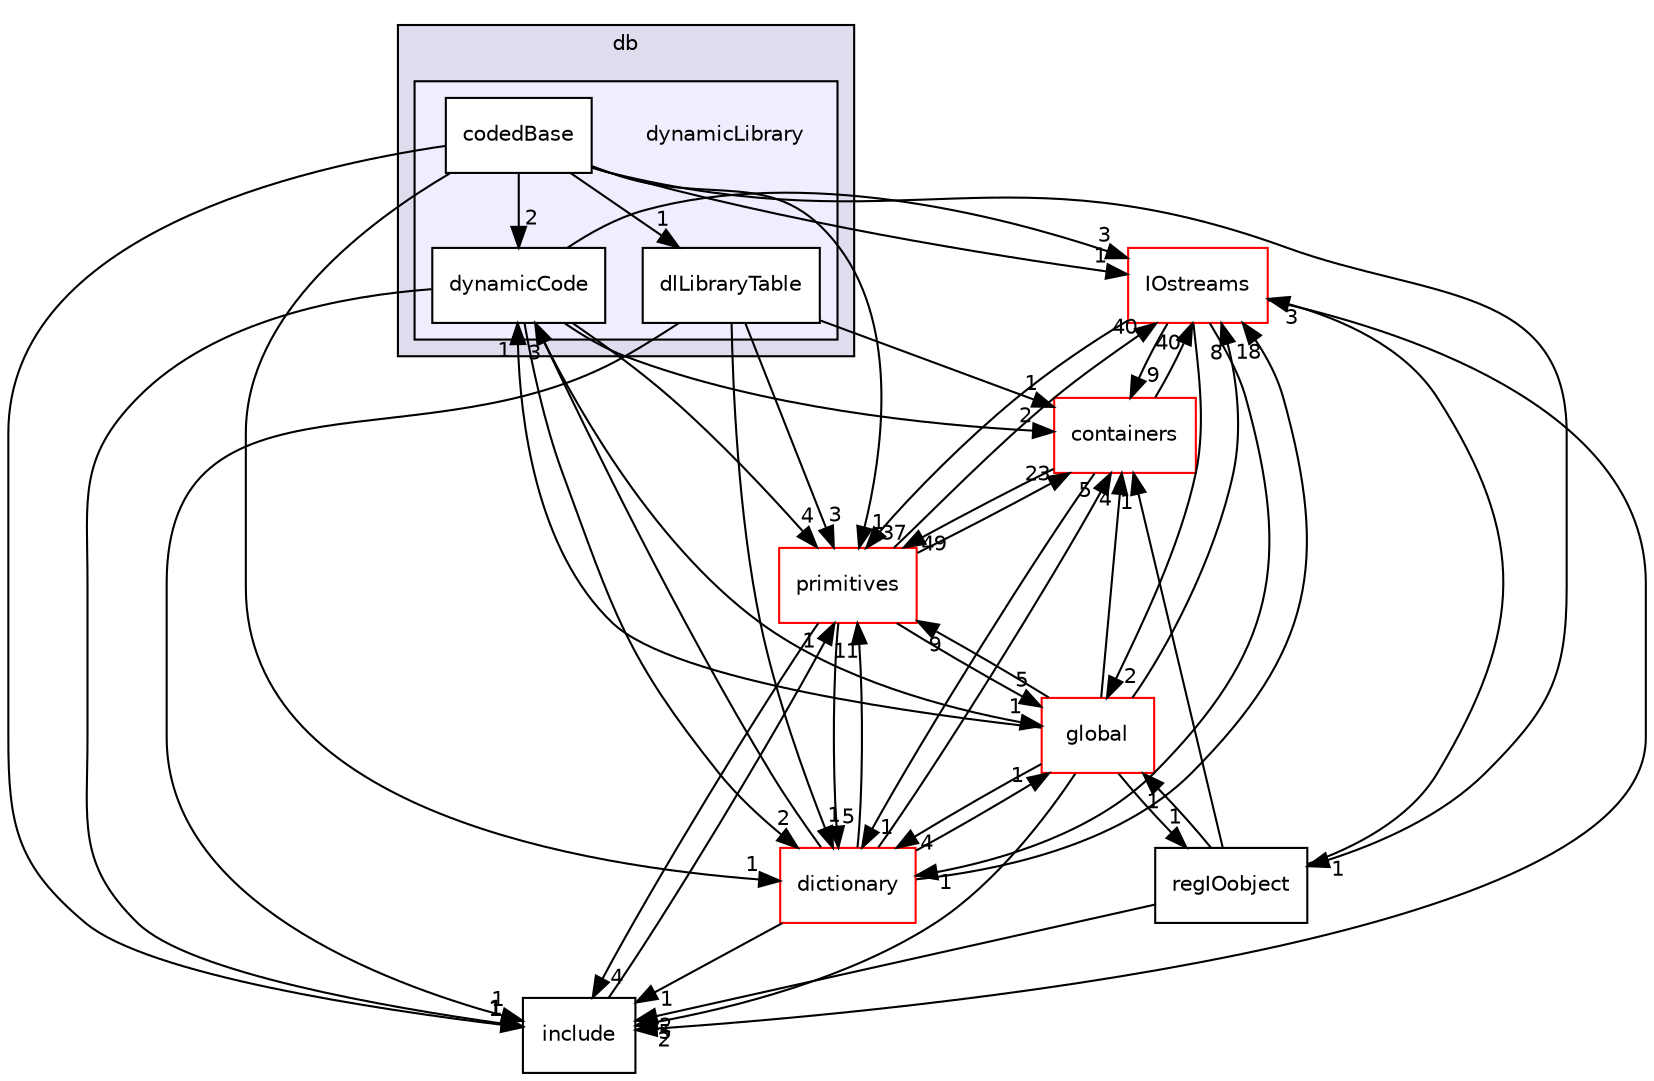 digraph "src/OpenFOAM/db/dynamicLibrary" {
  bgcolor=transparent;
  compound=true
  node [ fontsize="10", fontname="Helvetica"];
  edge [ labelfontsize="10", labelfontname="Helvetica"];
  subgraph clusterdir_63c634f7a7cfd679ac26c67fb30fc32f {
    graph [ bgcolor="#ddddee", pencolor="black", label="db" fontname="Helvetica", fontsize="10", URL="dir_63c634f7a7cfd679ac26c67fb30fc32f.html"]
  subgraph clusterdir_65d267bb6b65740acaf7d5fe4aebd101 {
    graph [ bgcolor="#eeeeff", pencolor="black", label="" URL="dir_65d267bb6b65740acaf7d5fe4aebd101.html"];
    dir_65d267bb6b65740acaf7d5fe4aebd101 [shape=plaintext label="dynamicLibrary"];
    dir_8131d22c2ee89ed2188ef269fb56d56a [shape=box label="codedBase" color="black" fillcolor="white" style="filled" URL="dir_8131d22c2ee89ed2188ef269fb56d56a.html"];
    dir_31c5953c92ca8ed254d4fe00d3dc943f [shape=box label="dlLibraryTable" color="black" fillcolor="white" style="filled" URL="dir_31c5953c92ca8ed254d4fe00d3dc943f.html"];
    dir_0cfbbdb7fd86cbd258f1b57a5fc22be8 [shape=box label="dynamicCode" color="black" fillcolor="white" style="filled" URL="dir_0cfbbdb7fd86cbd258f1b57a5fc22be8.html"];
  }
  }
  dir_19d0872053bde092be81d7fe3f56cbf7 [shape=box label="containers" color="red" URL="dir_19d0872053bde092be81d7fe3f56cbf7.html"];
  dir_466e4f5b4cc1582939ab4ceba36098d8 [shape=box label="IOstreams" color="red" URL="dir_466e4f5b4cc1582939ab4ceba36098d8.html"];
  dir_43e4f3d5f4ba74ef6e29186317ac2bae [shape=box label="dictionary" color="red" URL="dir_43e4f3d5f4ba74ef6e29186317ac2bae.html"];
  dir_8583492183f4d27c76555f8f333dd07b [shape=box label="global" color="red" URL="dir_8583492183f4d27c76555f8f333dd07b.html"];
  dir_3e50f45338116b169052b428016851aa [shape=box label="primitives" color="red" URL="dir_3e50f45338116b169052b428016851aa.html"];
  dir_bb2890f68b7fdb7b322b02b8256df6db [shape=box label="regIOobject" URL="dir_bb2890f68b7fdb7b322b02b8256df6db.html"];
  dir_e954e9f5966bc1c681a414ec8bd0ee15 [shape=box label="include" URL="dir_e954e9f5966bc1c681a414ec8bd0ee15.html"];
  dir_19d0872053bde092be81d7fe3f56cbf7->dir_466e4f5b4cc1582939ab4ceba36098d8 [headlabel="40", labeldistance=1.5 headhref="dir_001934_002025.html"];
  dir_19d0872053bde092be81d7fe3f56cbf7->dir_43e4f3d5f4ba74ef6e29186317ac2bae [headlabel="1", labeldistance=1.5 headhref="dir_001934_001988.html"];
  dir_19d0872053bde092be81d7fe3f56cbf7->dir_3e50f45338116b169052b428016851aa [headlabel="49", labeldistance=1.5 headhref="dir_001934_002358.html"];
  dir_466e4f5b4cc1582939ab4ceba36098d8->dir_19d0872053bde092be81d7fe3f56cbf7 [headlabel="9", labeldistance=1.5 headhref="dir_002025_001934.html"];
  dir_466e4f5b4cc1582939ab4ceba36098d8->dir_43e4f3d5f4ba74ef6e29186317ac2bae [headlabel="1", labeldistance=1.5 headhref="dir_002025_001988.html"];
  dir_466e4f5b4cc1582939ab4ceba36098d8->dir_8583492183f4d27c76555f8f333dd07b [headlabel="2", labeldistance=1.5 headhref="dir_002025_002130.html"];
  dir_466e4f5b4cc1582939ab4ceba36098d8->dir_3e50f45338116b169052b428016851aa [headlabel="37", labeldistance=1.5 headhref="dir_002025_002358.html"];
  dir_466e4f5b4cc1582939ab4ceba36098d8->dir_e954e9f5966bc1c681a414ec8bd0ee15 [headlabel="2", labeldistance=1.5 headhref="dir_002025_002152.html"];
  dir_8131d22c2ee89ed2188ef269fb56d56a->dir_466e4f5b4cc1582939ab4ceba36098d8 [headlabel="1", labeldistance=1.5 headhref="dir_002003_002025.html"];
  dir_8131d22c2ee89ed2188ef269fb56d56a->dir_43e4f3d5f4ba74ef6e29186317ac2bae [headlabel="1", labeldistance=1.5 headhref="dir_002003_001988.html"];
  dir_8131d22c2ee89ed2188ef269fb56d56a->dir_0cfbbdb7fd86cbd258f1b57a5fc22be8 [headlabel="2", labeldistance=1.5 headhref="dir_002003_002005.html"];
  dir_8131d22c2ee89ed2188ef269fb56d56a->dir_3e50f45338116b169052b428016851aa [headlabel="1", labeldistance=1.5 headhref="dir_002003_002358.html"];
  dir_8131d22c2ee89ed2188ef269fb56d56a->dir_bb2890f68b7fdb7b322b02b8256df6db [headlabel="1", labeldistance=1.5 headhref="dir_002003_002039.html"];
  dir_8131d22c2ee89ed2188ef269fb56d56a->dir_e954e9f5966bc1c681a414ec8bd0ee15 [headlabel="1", labeldistance=1.5 headhref="dir_002003_002152.html"];
  dir_8131d22c2ee89ed2188ef269fb56d56a->dir_31c5953c92ca8ed254d4fe00d3dc943f [headlabel="1", labeldistance=1.5 headhref="dir_002003_002004.html"];
  dir_43e4f3d5f4ba74ef6e29186317ac2bae->dir_19d0872053bde092be81d7fe3f56cbf7 [headlabel="5", labeldistance=1.5 headhref="dir_001988_001934.html"];
  dir_43e4f3d5f4ba74ef6e29186317ac2bae->dir_466e4f5b4cc1582939ab4ceba36098d8 [headlabel="18", labeldistance=1.5 headhref="dir_001988_002025.html"];
  dir_43e4f3d5f4ba74ef6e29186317ac2bae->dir_8583492183f4d27c76555f8f333dd07b [headlabel="1", labeldistance=1.5 headhref="dir_001988_002130.html"];
  dir_43e4f3d5f4ba74ef6e29186317ac2bae->dir_0cfbbdb7fd86cbd258f1b57a5fc22be8 [headlabel="3", labeldistance=1.5 headhref="dir_001988_002005.html"];
  dir_43e4f3d5f4ba74ef6e29186317ac2bae->dir_3e50f45338116b169052b428016851aa [headlabel="11", labeldistance=1.5 headhref="dir_001988_002358.html"];
  dir_43e4f3d5f4ba74ef6e29186317ac2bae->dir_e954e9f5966bc1c681a414ec8bd0ee15 [headlabel="1", labeldistance=1.5 headhref="dir_001988_002152.html"];
  dir_8583492183f4d27c76555f8f333dd07b->dir_19d0872053bde092be81d7fe3f56cbf7 [headlabel="4", labeldistance=1.5 headhref="dir_002130_001934.html"];
  dir_8583492183f4d27c76555f8f333dd07b->dir_466e4f5b4cc1582939ab4ceba36098d8 [headlabel="8", labeldistance=1.5 headhref="dir_002130_002025.html"];
  dir_8583492183f4d27c76555f8f333dd07b->dir_43e4f3d5f4ba74ef6e29186317ac2bae [headlabel="4", labeldistance=1.5 headhref="dir_002130_001988.html"];
  dir_8583492183f4d27c76555f8f333dd07b->dir_0cfbbdb7fd86cbd258f1b57a5fc22be8 [headlabel="1", labeldistance=1.5 headhref="dir_002130_002005.html"];
  dir_8583492183f4d27c76555f8f333dd07b->dir_3e50f45338116b169052b428016851aa [headlabel="9", labeldistance=1.5 headhref="dir_002130_002358.html"];
  dir_8583492183f4d27c76555f8f333dd07b->dir_bb2890f68b7fdb7b322b02b8256df6db [headlabel="1", labeldistance=1.5 headhref="dir_002130_002039.html"];
  dir_8583492183f4d27c76555f8f333dd07b->dir_e954e9f5966bc1c681a414ec8bd0ee15 [headlabel="5", labeldistance=1.5 headhref="dir_002130_002152.html"];
  dir_0cfbbdb7fd86cbd258f1b57a5fc22be8->dir_19d0872053bde092be81d7fe3f56cbf7 [headlabel="2", labeldistance=1.5 headhref="dir_002005_001934.html"];
  dir_0cfbbdb7fd86cbd258f1b57a5fc22be8->dir_466e4f5b4cc1582939ab4ceba36098d8 [headlabel="3", labeldistance=1.5 headhref="dir_002005_002025.html"];
  dir_0cfbbdb7fd86cbd258f1b57a5fc22be8->dir_43e4f3d5f4ba74ef6e29186317ac2bae [headlabel="2", labeldistance=1.5 headhref="dir_002005_001988.html"];
  dir_0cfbbdb7fd86cbd258f1b57a5fc22be8->dir_8583492183f4d27c76555f8f333dd07b [headlabel="1", labeldistance=1.5 headhref="dir_002005_002130.html"];
  dir_0cfbbdb7fd86cbd258f1b57a5fc22be8->dir_3e50f45338116b169052b428016851aa [headlabel="4", labeldistance=1.5 headhref="dir_002005_002358.html"];
  dir_0cfbbdb7fd86cbd258f1b57a5fc22be8->dir_e954e9f5966bc1c681a414ec8bd0ee15 [headlabel="1", labeldistance=1.5 headhref="dir_002005_002152.html"];
  dir_3e50f45338116b169052b428016851aa->dir_19d0872053bde092be81d7fe3f56cbf7 [headlabel="23", labeldistance=1.5 headhref="dir_002358_001934.html"];
  dir_3e50f45338116b169052b428016851aa->dir_466e4f5b4cc1582939ab4ceba36098d8 [headlabel="40", labeldistance=1.5 headhref="dir_002358_002025.html"];
  dir_3e50f45338116b169052b428016851aa->dir_43e4f3d5f4ba74ef6e29186317ac2bae [headlabel="5", labeldistance=1.5 headhref="dir_002358_001988.html"];
  dir_3e50f45338116b169052b428016851aa->dir_8583492183f4d27c76555f8f333dd07b [headlabel="5", labeldistance=1.5 headhref="dir_002358_002130.html"];
  dir_3e50f45338116b169052b428016851aa->dir_e954e9f5966bc1c681a414ec8bd0ee15 [headlabel="4", labeldistance=1.5 headhref="dir_002358_002152.html"];
  dir_bb2890f68b7fdb7b322b02b8256df6db->dir_19d0872053bde092be81d7fe3f56cbf7 [headlabel="1", labeldistance=1.5 headhref="dir_002039_001934.html"];
  dir_bb2890f68b7fdb7b322b02b8256df6db->dir_466e4f5b4cc1582939ab4ceba36098d8 [headlabel="3", labeldistance=1.5 headhref="dir_002039_002025.html"];
  dir_bb2890f68b7fdb7b322b02b8256df6db->dir_8583492183f4d27c76555f8f333dd07b [headlabel="1", labeldistance=1.5 headhref="dir_002039_002130.html"];
  dir_bb2890f68b7fdb7b322b02b8256df6db->dir_e954e9f5966bc1c681a414ec8bd0ee15 [headlabel="2", labeldistance=1.5 headhref="dir_002039_002152.html"];
  dir_e954e9f5966bc1c681a414ec8bd0ee15->dir_3e50f45338116b169052b428016851aa [headlabel="1", labeldistance=1.5 headhref="dir_002152_002358.html"];
  dir_31c5953c92ca8ed254d4fe00d3dc943f->dir_19d0872053bde092be81d7fe3f56cbf7 [headlabel="1", labeldistance=1.5 headhref="dir_002004_001934.html"];
  dir_31c5953c92ca8ed254d4fe00d3dc943f->dir_43e4f3d5f4ba74ef6e29186317ac2bae [headlabel="1", labeldistance=1.5 headhref="dir_002004_001988.html"];
  dir_31c5953c92ca8ed254d4fe00d3dc943f->dir_3e50f45338116b169052b428016851aa [headlabel="3", labeldistance=1.5 headhref="dir_002004_002358.html"];
  dir_31c5953c92ca8ed254d4fe00d3dc943f->dir_e954e9f5966bc1c681a414ec8bd0ee15 [headlabel="1", labeldistance=1.5 headhref="dir_002004_002152.html"];
}
